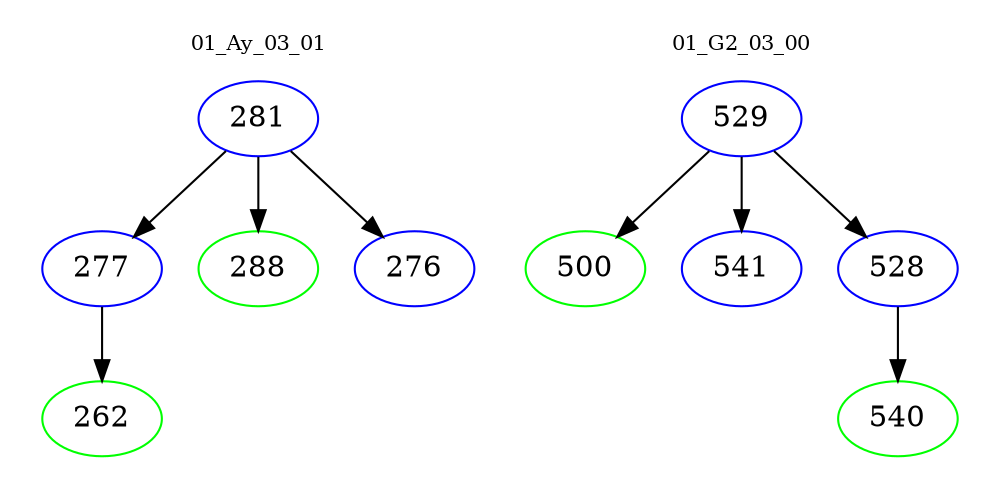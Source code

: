 digraph{
subgraph cluster_0 {
color = white
label = "01_Ay_03_01";
fontsize=10;
T0_281 [label="281", color="blue"]
T0_281 -> T0_277 [color="black"]
T0_277 [label="277", color="blue"]
T0_277 -> T0_262 [color="black"]
T0_262 [label="262", color="green"]
T0_281 -> T0_288 [color="black"]
T0_288 [label="288", color="green"]
T0_281 -> T0_276 [color="black"]
T0_276 [label="276", color="blue"]
}
subgraph cluster_1 {
color = white
label = "01_G2_03_00";
fontsize=10;
T1_529 [label="529", color="blue"]
T1_529 -> T1_500 [color="black"]
T1_500 [label="500", color="green"]
T1_529 -> T1_541 [color="black"]
T1_541 [label="541", color="blue"]
T1_529 -> T1_528 [color="black"]
T1_528 [label="528", color="blue"]
T1_528 -> T1_540 [color="black"]
T1_540 [label="540", color="green"]
}
}

